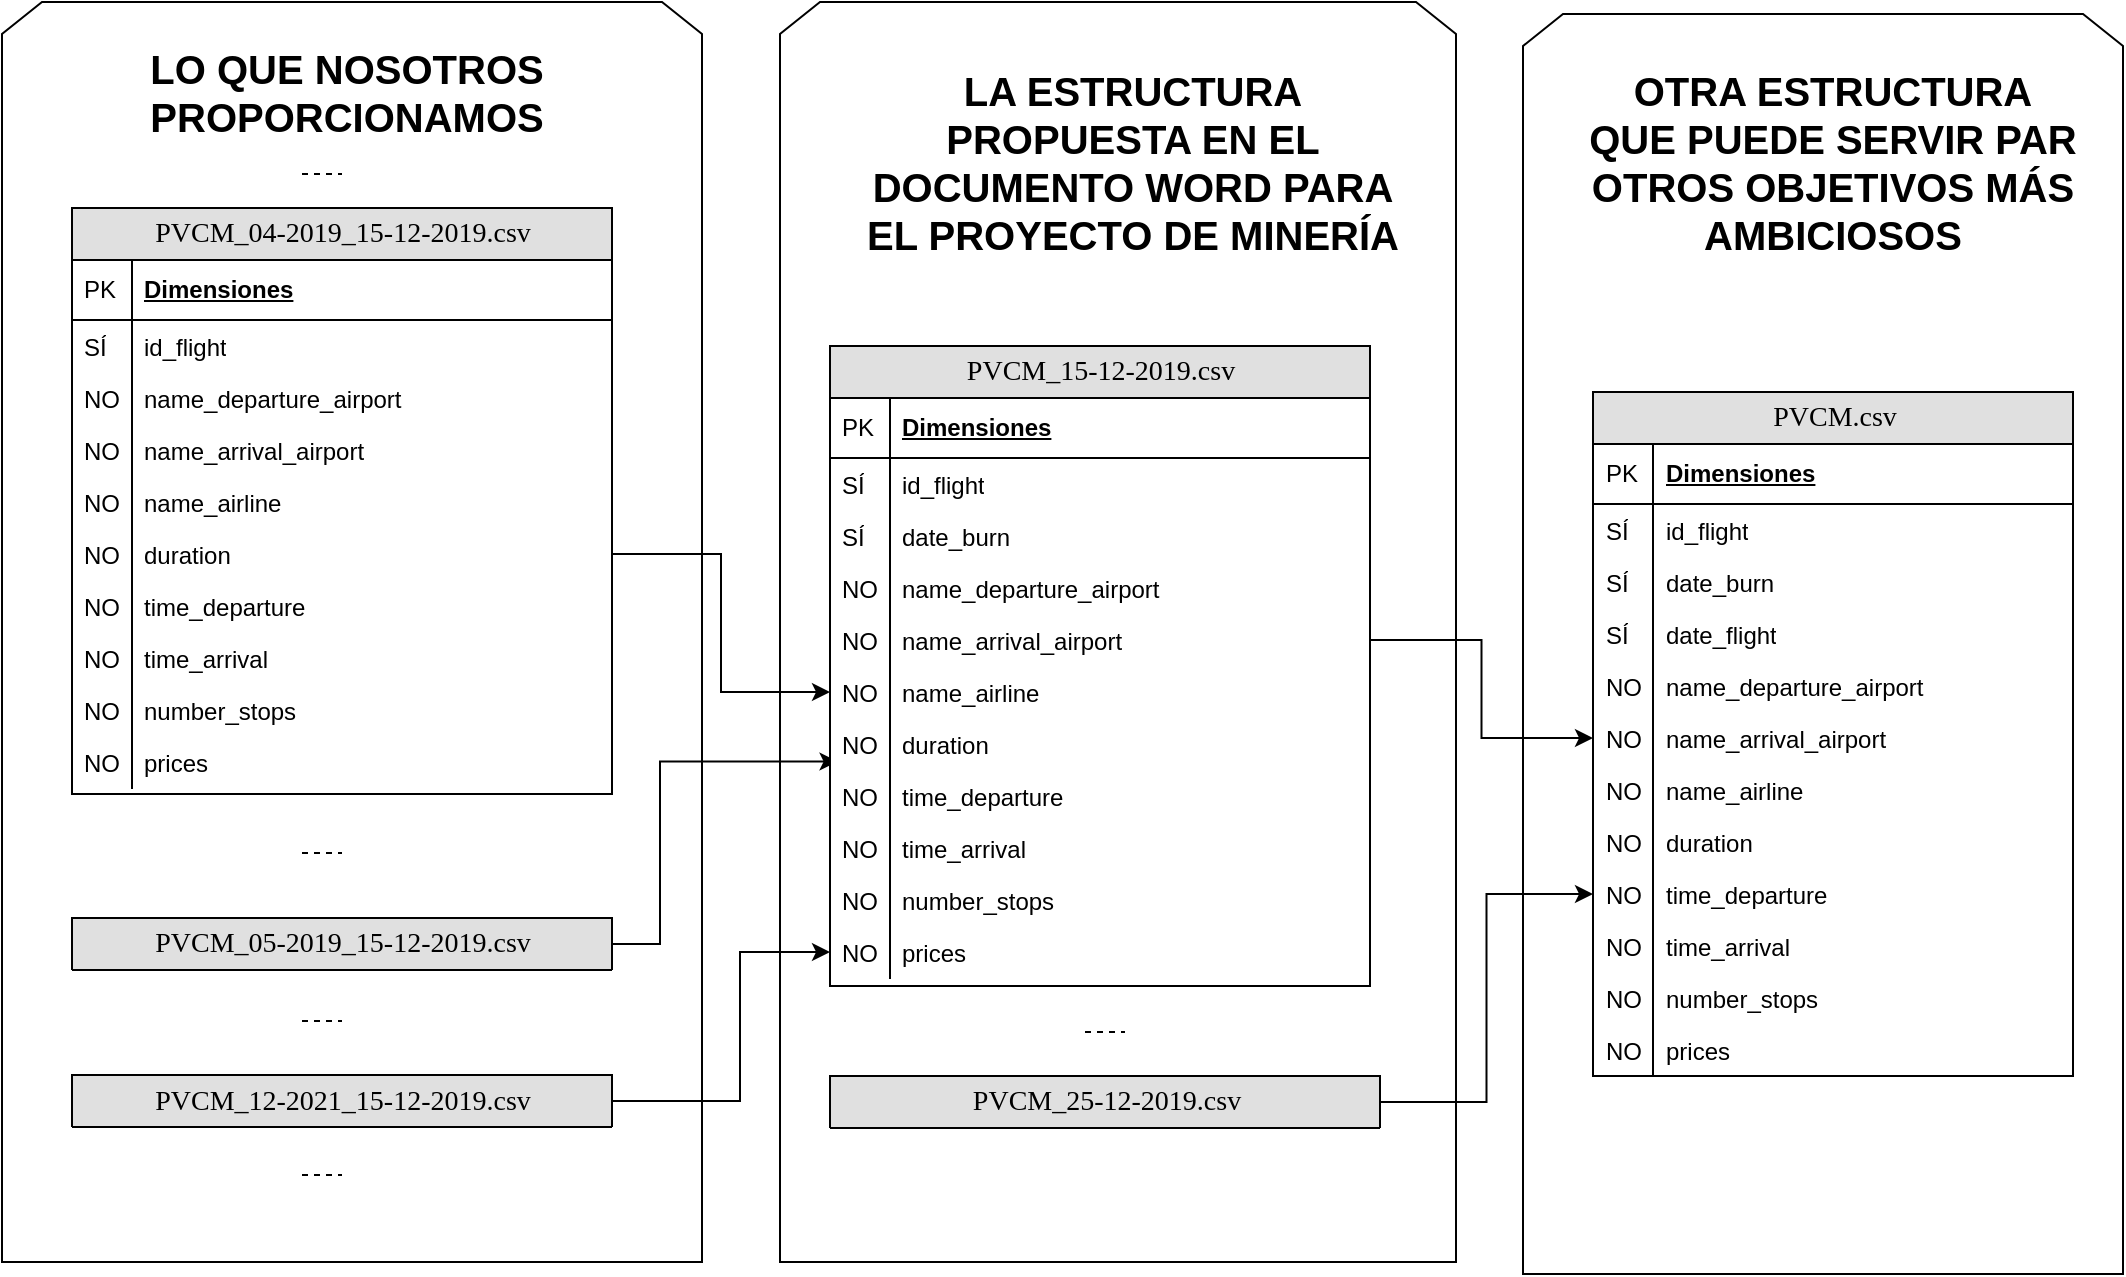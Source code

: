 <mxfile version="10.6.2" type="device"><diagram name="Page-1" id="e56a1550-8fbb-45ad-956c-1786394a9013"><mxGraphModel dx="1435" dy="746" grid="1" gridSize="10" guides="1" tooltips="1" connect="1" arrows="1" fold="1" page="1" pageScale="1" pageWidth="1100" pageHeight="850" background="#ffffff" math="0" shadow="0"><root><mxCell id="0"/><mxCell id="1" parent="0"/><mxCell id="UVpFQNi4d5hyVerbO01N-191" value="" style="shape=loopLimit;whiteSpace=wrap;html=1;" vertex="1" parent="1"><mxGeometry x="779.5" y="71" width="300" height="630" as="geometry"/></mxCell><mxCell id="UVpFQNi4d5hyVerbO01N-192" value="OTRA ESTRUCTURA&lt;br&gt;QUE PUEDE SERVIR PAR OTROS OBJETIVOS MÁS AMBICIOSOS&lt;br&gt;" style="text;html=1;strokeColor=none;fillColor=none;align=center;verticalAlign=middle;whiteSpace=wrap;rounded=0;fontSize=20;fontStyle=1" vertex="1" parent="1"><mxGeometry x="798" y="90" width="273" height="110" as="geometry"/></mxCell><mxCell id="UVpFQNi4d5hyVerbO01N-160" value="" style="shape=loopLimit;whiteSpace=wrap;html=1;" vertex="1" parent="1"><mxGeometry x="408" y="65" width="338" height="630" as="geometry"/></mxCell><mxCell id="UVpFQNi4d5hyVerbO01N-161" value="LA ESTRUCTURA PROPUESTA EN EL DOCUMENTO WORD PARA EL PROYECTO DE MINERÍA" style="text;html=1;strokeColor=none;fillColor=none;align=center;verticalAlign=middle;whiteSpace=wrap;rounded=0;fontSize=20;fontStyle=1" vertex="1" parent="1"><mxGeometry x="448" y="90" width="273" height="110" as="geometry"/></mxCell><mxCell id="UVpFQNi4d5hyVerbO01N-129" value="" style="shape=loopLimit;whiteSpace=wrap;html=1;" vertex="1" parent="1"><mxGeometry x="19" y="65" width="350" height="630" as="geometry"/></mxCell><mxCell id="2e49270ec7c68f3f-80" value="PVCM_04-2019_15-12-2019.csv" style="swimlane;html=1;fontStyle=0;childLayout=stackLayout;horizontal=1;startSize=26;fillColor=#e0e0e0;horizontalStack=0;resizeParent=1;resizeLast=0;collapsible=1;marginBottom=0;swimlaneFillColor=#ffffff;align=center;rounded=0;shadow=0;comic=0;labelBackgroundColor=none;strokeColor=#000000;strokeWidth=1;fontFamily=Verdana;fontSize=14;fontColor=#000000;" parent="1" vertex="1"><mxGeometry x="54" y="168" width="270" height="293" as="geometry"><mxRectangle x="70" y="110" width="70" height="26" as="alternateBounds"/></mxGeometry></mxCell><mxCell id="2e49270ec7c68f3f-81" value="Dimensiones" style="shape=partialRectangle;top=0;left=0;right=0;bottom=1;html=1;align=left;verticalAlign=middle;fillColor=none;spacingLeft=34;spacingRight=4;whiteSpace=wrap;overflow=hidden;rotatable=0;points=[[0,0.5],[1,0.5]];portConstraint=eastwest;dropTarget=0;fontStyle=5;" parent="2e49270ec7c68f3f-80" vertex="1"><mxGeometry y="26" width="270" height="30" as="geometry"/></mxCell><mxCell id="2e49270ec7c68f3f-82" value="PK" style="shape=partialRectangle;top=0;left=0;bottom=0;html=1;fillColor=none;align=left;verticalAlign=middle;spacingLeft=4;spacingRight=4;whiteSpace=wrap;overflow=hidden;rotatable=0;points=[];portConstraint=eastwest;part=1;" parent="2e49270ec7c68f3f-81" vertex="1" connectable="0"><mxGeometry width="30" height="30" as="geometry"/></mxCell><mxCell id="2e49270ec7c68f3f-83" value="id_flight&lt;br&gt;" style="shape=partialRectangle;top=0;left=0;right=0;bottom=0;html=1;align=left;verticalAlign=top;fillColor=none;spacingLeft=34;spacingRight=4;whiteSpace=wrap;overflow=hidden;rotatable=0;points=[[0,0.5],[1,0.5]];portConstraint=eastwest;dropTarget=0;" parent="2e49270ec7c68f3f-80" vertex="1"><mxGeometry y="56" width="270" height="26" as="geometry"/></mxCell><mxCell id="2e49270ec7c68f3f-84" value="SÍ&lt;br&gt;" style="shape=partialRectangle;top=0;left=0;bottom=0;html=1;fillColor=none;align=left;verticalAlign=top;spacingLeft=4;spacingRight=4;whiteSpace=wrap;overflow=hidden;rotatable=0;points=[];portConstraint=eastwest;part=1;" parent="2e49270ec7c68f3f-83" vertex="1" connectable="0"><mxGeometry width="30" height="26" as="geometry"/></mxCell><mxCell id="2e49270ec7c68f3f-89" value="name_departure_airport" style="shape=partialRectangle;top=0;left=0;right=0;bottom=0;html=1;align=left;verticalAlign=top;fillColor=none;spacingLeft=34;spacingRight=4;whiteSpace=wrap;overflow=hidden;rotatable=0;points=[[0,0.5],[1,0.5]];portConstraint=eastwest;dropTarget=0;" parent="2e49270ec7c68f3f-80" vertex="1"><mxGeometry y="82" width="270" height="26" as="geometry"/></mxCell><mxCell id="2e49270ec7c68f3f-90" value="&lt;span&gt;NO&lt;/span&gt;" style="shape=partialRectangle;top=0;left=0;bottom=0;html=1;fillColor=none;align=left;verticalAlign=top;spacingLeft=4;spacingRight=4;whiteSpace=wrap;overflow=hidden;rotatable=0;points=[];portConstraint=eastwest;part=1;" parent="2e49270ec7c68f3f-89" vertex="1" connectable="0"><mxGeometry width="30" height="26.0" as="geometry"/></mxCell><mxCell id="UVpFQNi4d5hyVerbO01N-1" value="name_arrival_airport&lt;br&gt;" style="shape=partialRectangle;top=0;left=0;right=0;bottom=0;html=1;align=left;verticalAlign=top;fillColor=none;spacingLeft=34;spacingRight=4;whiteSpace=wrap;overflow=hidden;rotatable=0;points=[[0,0.5],[1,0.5]];portConstraint=eastwest;dropTarget=0;" vertex="1" parent="2e49270ec7c68f3f-80"><mxGeometry y="108" width="270" height="26" as="geometry"/></mxCell><mxCell id="UVpFQNi4d5hyVerbO01N-2" value="&lt;span&gt;NO&lt;/span&gt;" style="shape=partialRectangle;top=0;left=0;bottom=0;html=1;fillColor=none;align=left;verticalAlign=top;spacingLeft=4;spacingRight=4;whiteSpace=wrap;overflow=hidden;rotatable=0;points=[];portConstraint=eastwest;part=1;" vertex="1" connectable="0" parent="UVpFQNi4d5hyVerbO01N-1"><mxGeometry width="30" height="26.0" as="geometry"/></mxCell><mxCell id="UVpFQNi4d5hyVerbO01N-3" value="name_airline" style="shape=partialRectangle;top=0;left=0;right=0;bottom=0;html=1;align=left;verticalAlign=top;fillColor=none;spacingLeft=34;spacingRight=4;whiteSpace=wrap;overflow=hidden;rotatable=0;points=[[0,0.5],[1,0.5]];portConstraint=eastwest;dropTarget=0;" vertex="1" parent="2e49270ec7c68f3f-80"><mxGeometry y="134" width="270" height="26" as="geometry"/></mxCell><mxCell id="UVpFQNi4d5hyVerbO01N-4" value="&lt;span&gt;NO&lt;/span&gt;" style="shape=partialRectangle;top=0;left=0;bottom=0;html=1;fillColor=none;align=left;verticalAlign=top;spacingLeft=4;spacingRight=4;whiteSpace=wrap;overflow=hidden;rotatable=0;points=[];portConstraint=eastwest;part=1;" vertex="1" connectable="0" parent="UVpFQNi4d5hyVerbO01N-3"><mxGeometry width="30" height="26.0" as="geometry"/></mxCell><mxCell id="UVpFQNi4d5hyVerbO01N-5" value="duration" style="shape=partialRectangle;top=0;left=0;right=0;bottom=0;html=1;align=left;verticalAlign=top;fillColor=none;spacingLeft=34;spacingRight=4;whiteSpace=wrap;overflow=hidden;rotatable=0;points=[[0,0.5],[1,0.5]];portConstraint=eastwest;dropTarget=0;" vertex="1" parent="2e49270ec7c68f3f-80"><mxGeometry y="160" width="270" height="26" as="geometry"/></mxCell><mxCell id="UVpFQNi4d5hyVerbO01N-6" value="&lt;span&gt;NO&lt;/span&gt;" style="shape=partialRectangle;top=0;left=0;bottom=0;html=1;fillColor=none;align=left;verticalAlign=top;spacingLeft=4;spacingRight=4;whiteSpace=wrap;overflow=hidden;rotatable=0;points=[];portConstraint=eastwest;part=1;" vertex="1" connectable="0" parent="UVpFQNi4d5hyVerbO01N-5"><mxGeometry width="30" height="26.0" as="geometry"/></mxCell><mxCell id="UVpFQNi4d5hyVerbO01N-7" value="time_departure" style="shape=partialRectangle;top=0;left=0;right=0;bottom=0;html=1;align=left;verticalAlign=top;fillColor=none;spacingLeft=34;spacingRight=4;whiteSpace=wrap;overflow=hidden;rotatable=0;points=[[0,0.5],[1,0.5]];portConstraint=eastwest;dropTarget=0;" vertex="1" parent="2e49270ec7c68f3f-80"><mxGeometry y="186" width="270" height="26" as="geometry"/></mxCell><mxCell id="UVpFQNi4d5hyVerbO01N-8" value="&lt;span&gt;NO&lt;/span&gt;" style="shape=partialRectangle;top=0;left=0;bottom=0;html=1;fillColor=none;align=left;verticalAlign=top;spacingLeft=4;spacingRight=4;whiteSpace=wrap;overflow=hidden;rotatable=0;points=[];portConstraint=eastwest;part=1;" vertex="1" connectable="0" parent="UVpFQNi4d5hyVerbO01N-7"><mxGeometry width="30" height="26.0" as="geometry"/></mxCell><mxCell id="UVpFQNi4d5hyVerbO01N-15" value="time_arrival" style="shape=partialRectangle;top=0;left=0;right=0;bottom=0;html=1;align=left;verticalAlign=top;fillColor=none;spacingLeft=34;spacingRight=4;whiteSpace=wrap;overflow=hidden;rotatable=0;points=[[0,0.5],[1,0.5]];portConstraint=eastwest;dropTarget=0;" vertex="1" parent="2e49270ec7c68f3f-80"><mxGeometry y="212" width="270" height="26" as="geometry"/></mxCell><mxCell id="UVpFQNi4d5hyVerbO01N-16" value="&lt;span&gt;NO&lt;/span&gt;" style="shape=partialRectangle;top=0;left=0;bottom=0;html=1;fillColor=none;align=left;verticalAlign=top;spacingLeft=4;spacingRight=4;whiteSpace=wrap;overflow=hidden;rotatable=0;points=[];portConstraint=eastwest;part=1;" vertex="1" connectable="0" parent="UVpFQNi4d5hyVerbO01N-15"><mxGeometry width="30" height="26.0" as="geometry"/></mxCell><mxCell id="UVpFQNi4d5hyVerbO01N-17" value="number_stops" style="shape=partialRectangle;top=0;left=0;right=0;bottom=0;html=1;align=left;verticalAlign=top;fillColor=none;spacingLeft=34;spacingRight=4;whiteSpace=wrap;overflow=hidden;rotatable=0;points=[[0,0.5],[1,0.5]];portConstraint=eastwest;dropTarget=0;" vertex="1" parent="2e49270ec7c68f3f-80"><mxGeometry y="238" width="270" height="26" as="geometry"/></mxCell><mxCell id="UVpFQNi4d5hyVerbO01N-18" value="&lt;span&gt;NO&lt;/span&gt;" style="shape=partialRectangle;top=0;left=0;bottom=0;html=1;fillColor=none;align=left;verticalAlign=top;spacingLeft=4;spacingRight=4;whiteSpace=wrap;overflow=hidden;rotatable=0;points=[];portConstraint=eastwest;part=1;" vertex="1" connectable="0" parent="UVpFQNi4d5hyVerbO01N-17"><mxGeometry width="30" height="26.0" as="geometry"/></mxCell><mxCell id="UVpFQNi4d5hyVerbO01N-19" value="prices" style="shape=partialRectangle;top=0;left=0;right=0;bottom=0;html=1;align=left;verticalAlign=top;fillColor=none;spacingLeft=34;spacingRight=4;whiteSpace=wrap;overflow=hidden;rotatable=0;points=[[0,0.5],[1,0.5]];portConstraint=eastwest;dropTarget=0;" vertex="1" parent="2e49270ec7c68f3f-80"><mxGeometry y="264" width="270" height="26" as="geometry"/></mxCell><mxCell id="UVpFQNi4d5hyVerbO01N-20" value="&lt;span&gt;NO&lt;/span&gt;" style="shape=partialRectangle;top=0;left=0;bottom=0;html=1;fillColor=none;align=left;verticalAlign=top;spacingLeft=4;spacingRight=4;whiteSpace=wrap;overflow=hidden;rotatable=0;points=[];portConstraint=eastwest;part=1;" vertex="1" connectable="0" parent="UVpFQNi4d5hyVerbO01N-19"><mxGeometry width="30" height="26.0" as="geometry"/></mxCell><mxCell id="UVpFQNi4d5hyVerbO01N-134" style="edgeStyle=orthogonalEdgeStyle;rounded=0;orthogonalLoop=1;jettySize=auto;html=1;exitX=1;exitY=0.5;exitDx=0;exitDy=0;entryX=0.014;entryY=-0.163;entryDx=0;entryDy=0;entryPerimeter=0;fontSize=20;" edge="1" parent="1" source="UVpFQNi4d5hyVerbO01N-23" target="UVpFQNi4d5hyVerbO01N-120"><mxGeometry relative="1" as="geometry"><Array as="points"><mxPoint x="348" y="536"/><mxPoint x="348" y="445"/></Array></mxGeometry></mxCell><mxCell id="UVpFQNi4d5hyVerbO01N-23" value="PVCM_05-2019_15-12-2019.csv" style="swimlane;html=1;fontStyle=0;childLayout=stackLayout;horizontal=1;startSize=26;fillColor=#e0e0e0;horizontalStack=0;resizeParent=1;resizeLast=0;collapsible=1;marginBottom=0;swimlaneFillColor=#ffffff;align=center;rounded=0;shadow=0;comic=0;labelBackgroundColor=none;strokeColor=#000000;strokeWidth=1;fontFamily=Verdana;fontSize=14;fontColor=#000000;" vertex="1" collapsed="1" parent="1"><mxGeometry x="54" y="523" width="270" height="26" as="geometry"><mxRectangle x="70" y="480" width="270" height="342" as="alternateBounds"/></mxGeometry></mxCell><mxCell id="UVpFQNi4d5hyVerbO01N-24" value="Dimensiones" style="shape=partialRectangle;top=0;left=0;right=0;bottom=1;html=1;align=left;verticalAlign=middle;fillColor=none;spacingLeft=34;spacingRight=4;whiteSpace=wrap;overflow=hidden;rotatable=0;points=[[0,0.5],[1,0.5]];portConstraint=eastwest;dropTarget=0;fontStyle=5;" vertex="1" parent="UVpFQNi4d5hyVerbO01N-23"><mxGeometry y="26" width="270" height="30" as="geometry"/></mxCell><mxCell id="UVpFQNi4d5hyVerbO01N-25" value="PK" style="shape=partialRectangle;top=0;left=0;bottom=0;html=1;fillColor=none;align=left;verticalAlign=middle;spacingLeft=4;spacingRight=4;whiteSpace=wrap;overflow=hidden;rotatable=0;points=[];portConstraint=eastwest;part=1;" vertex="1" connectable="0" parent="UVpFQNi4d5hyVerbO01N-24"><mxGeometry width="30" height="30" as="geometry"/></mxCell><mxCell id="UVpFQNi4d5hyVerbO01N-26" value="id_flight&lt;br&gt;" style="shape=partialRectangle;top=0;left=0;right=0;bottom=0;html=1;align=left;verticalAlign=top;fillColor=none;spacingLeft=34;spacingRight=4;whiteSpace=wrap;overflow=hidden;rotatable=0;points=[[0,0.5],[1,0.5]];portConstraint=eastwest;dropTarget=0;" vertex="1" parent="UVpFQNi4d5hyVerbO01N-23"><mxGeometry y="56" width="270" height="26" as="geometry"/></mxCell><mxCell id="UVpFQNi4d5hyVerbO01N-27" value="SÍ&lt;br&gt;" style="shape=partialRectangle;top=0;left=0;bottom=0;html=1;fillColor=none;align=left;verticalAlign=top;spacingLeft=4;spacingRight=4;whiteSpace=wrap;overflow=hidden;rotatable=0;points=[];portConstraint=eastwest;part=1;" vertex="1" connectable="0" parent="UVpFQNi4d5hyVerbO01N-26"><mxGeometry width="30" height="26" as="geometry"/></mxCell><mxCell id="UVpFQNi4d5hyVerbO01N-28" value="date_burn" style="shape=partialRectangle;top=0;left=0;right=0;bottom=0;html=1;align=left;verticalAlign=top;fillColor=none;spacingLeft=34;spacingRight=4;whiteSpace=wrap;overflow=hidden;rotatable=0;points=[[0,0.5],[1,0.5]];portConstraint=eastwest;dropTarget=0;" vertex="1" parent="UVpFQNi4d5hyVerbO01N-23"><mxGeometry y="82" width="270" height="26" as="geometry"/></mxCell><mxCell id="UVpFQNi4d5hyVerbO01N-29" value="SÍ" style="shape=partialRectangle;top=0;left=0;bottom=0;html=1;fillColor=none;align=left;verticalAlign=top;spacingLeft=4;spacingRight=4;whiteSpace=wrap;overflow=hidden;rotatable=0;points=[];portConstraint=eastwest;part=1;" vertex="1" connectable="0" parent="UVpFQNi4d5hyVerbO01N-28"><mxGeometry width="30" height="26" as="geometry"/></mxCell><mxCell id="UVpFQNi4d5hyVerbO01N-30" value="date_flight&lt;br&gt;" style="shape=partialRectangle;top=0;left=0;right=0;bottom=0;html=1;align=left;verticalAlign=top;fillColor=none;spacingLeft=34;spacingRight=4;whiteSpace=wrap;overflow=hidden;rotatable=0;points=[[0,0.5],[1,0.5]];portConstraint=eastwest;dropTarget=0;" vertex="1" parent="UVpFQNi4d5hyVerbO01N-23"><mxGeometry y="108" width="270" height="26" as="geometry"/></mxCell><mxCell id="UVpFQNi4d5hyVerbO01N-31" value="NO&lt;br&gt;" style="shape=partialRectangle;top=0;left=0;bottom=0;html=1;fillColor=none;align=left;verticalAlign=top;spacingLeft=4;spacingRight=4;whiteSpace=wrap;overflow=hidden;rotatable=0;points=[];portConstraint=eastwest;part=1;" vertex="1" connectable="0" parent="UVpFQNi4d5hyVerbO01N-30"><mxGeometry width="30" height="26" as="geometry"/></mxCell><mxCell id="UVpFQNi4d5hyVerbO01N-32" value="name_departure_airport" style="shape=partialRectangle;top=0;left=0;right=0;bottom=0;html=1;align=left;verticalAlign=top;fillColor=none;spacingLeft=34;spacingRight=4;whiteSpace=wrap;overflow=hidden;rotatable=0;points=[[0,0.5],[1,0.5]];portConstraint=eastwest;dropTarget=0;" vertex="1" parent="UVpFQNi4d5hyVerbO01N-23"><mxGeometry y="134" width="270" height="26" as="geometry"/></mxCell><mxCell id="UVpFQNi4d5hyVerbO01N-33" value="&lt;span&gt;NO&lt;/span&gt;" style="shape=partialRectangle;top=0;left=0;bottom=0;html=1;fillColor=none;align=left;verticalAlign=top;spacingLeft=4;spacingRight=4;whiteSpace=wrap;overflow=hidden;rotatable=0;points=[];portConstraint=eastwest;part=1;" vertex="1" connectable="0" parent="UVpFQNi4d5hyVerbO01N-32"><mxGeometry width="30" height="26.0" as="geometry"/></mxCell><mxCell id="UVpFQNi4d5hyVerbO01N-34" value="name_arrival_airport&lt;br&gt;" style="shape=partialRectangle;top=0;left=0;right=0;bottom=0;html=1;align=left;verticalAlign=top;fillColor=none;spacingLeft=34;spacingRight=4;whiteSpace=wrap;overflow=hidden;rotatable=0;points=[[0,0.5],[1,0.5]];portConstraint=eastwest;dropTarget=0;" vertex="1" parent="UVpFQNi4d5hyVerbO01N-23"><mxGeometry y="160" width="270" height="26" as="geometry"/></mxCell><mxCell id="UVpFQNi4d5hyVerbO01N-35" value="&lt;span&gt;NO&lt;/span&gt;" style="shape=partialRectangle;top=0;left=0;bottom=0;html=1;fillColor=none;align=left;verticalAlign=top;spacingLeft=4;spacingRight=4;whiteSpace=wrap;overflow=hidden;rotatable=0;points=[];portConstraint=eastwest;part=1;" vertex="1" connectable="0" parent="UVpFQNi4d5hyVerbO01N-34"><mxGeometry width="30" height="26.0" as="geometry"/></mxCell><mxCell id="UVpFQNi4d5hyVerbO01N-36" value="name_airline" style="shape=partialRectangle;top=0;left=0;right=0;bottom=0;html=1;align=left;verticalAlign=top;fillColor=none;spacingLeft=34;spacingRight=4;whiteSpace=wrap;overflow=hidden;rotatable=0;points=[[0,0.5],[1,0.5]];portConstraint=eastwest;dropTarget=0;" vertex="1" parent="UVpFQNi4d5hyVerbO01N-23"><mxGeometry y="186" width="270" height="26" as="geometry"/></mxCell><mxCell id="UVpFQNi4d5hyVerbO01N-37" value="&lt;span&gt;NO&lt;/span&gt;" style="shape=partialRectangle;top=0;left=0;bottom=0;html=1;fillColor=none;align=left;verticalAlign=top;spacingLeft=4;spacingRight=4;whiteSpace=wrap;overflow=hidden;rotatable=0;points=[];portConstraint=eastwest;part=1;" vertex="1" connectable="0" parent="UVpFQNi4d5hyVerbO01N-36"><mxGeometry width="30" height="26.0" as="geometry"/></mxCell><mxCell id="UVpFQNi4d5hyVerbO01N-38" value="duration" style="shape=partialRectangle;top=0;left=0;right=0;bottom=0;html=1;align=left;verticalAlign=top;fillColor=none;spacingLeft=34;spacingRight=4;whiteSpace=wrap;overflow=hidden;rotatable=0;points=[[0,0.5],[1,0.5]];portConstraint=eastwest;dropTarget=0;" vertex="1" parent="UVpFQNi4d5hyVerbO01N-23"><mxGeometry y="212" width="270" height="26" as="geometry"/></mxCell><mxCell id="UVpFQNi4d5hyVerbO01N-39" value="&lt;span&gt;NO&lt;/span&gt;" style="shape=partialRectangle;top=0;left=0;bottom=0;html=1;fillColor=none;align=left;verticalAlign=top;spacingLeft=4;spacingRight=4;whiteSpace=wrap;overflow=hidden;rotatable=0;points=[];portConstraint=eastwest;part=1;" vertex="1" connectable="0" parent="UVpFQNi4d5hyVerbO01N-38"><mxGeometry width="30" height="26.0" as="geometry"/></mxCell><mxCell id="UVpFQNi4d5hyVerbO01N-40" value="time_departure" style="shape=partialRectangle;top=0;left=0;right=0;bottom=0;html=1;align=left;verticalAlign=top;fillColor=none;spacingLeft=34;spacingRight=4;whiteSpace=wrap;overflow=hidden;rotatable=0;points=[[0,0.5],[1,0.5]];portConstraint=eastwest;dropTarget=0;" vertex="1" parent="UVpFQNi4d5hyVerbO01N-23"><mxGeometry y="238" width="270" height="26" as="geometry"/></mxCell><mxCell id="UVpFQNi4d5hyVerbO01N-41" value="&lt;span&gt;NO&lt;/span&gt;" style="shape=partialRectangle;top=0;left=0;bottom=0;html=1;fillColor=none;align=left;verticalAlign=top;spacingLeft=4;spacingRight=4;whiteSpace=wrap;overflow=hidden;rotatable=0;points=[];portConstraint=eastwest;part=1;" vertex="1" connectable="0" parent="UVpFQNi4d5hyVerbO01N-40"><mxGeometry width="30" height="26.0" as="geometry"/></mxCell><mxCell id="UVpFQNi4d5hyVerbO01N-42" value="time_arrival" style="shape=partialRectangle;top=0;left=0;right=0;bottom=0;html=1;align=left;verticalAlign=top;fillColor=none;spacingLeft=34;spacingRight=4;whiteSpace=wrap;overflow=hidden;rotatable=0;points=[[0,0.5],[1,0.5]];portConstraint=eastwest;dropTarget=0;" vertex="1" parent="UVpFQNi4d5hyVerbO01N-23"><mxGeometry y="264" width="270" height="26" as="geometry"/></mxCell><mxCell id="UVpFQNi4d5hyVerbO01N-43" value="&lt;span&gt;NO&lt;/span&gt;" style="shape=partialRectangle;top=0;left=0;bottom=0;html=1;fillColor=none;align=left;verticalAlign=top;spacingLeft=4;spacingRight=4;whiteSpace=wrap;overflow=hidden;rotatable=0;points=[];portConstraint=eastwest;part=1;" vertex="1" connectable="0" parent="UVpFQNi4d5hyVerbO01N-42"><mxGeometry width="30" height="26.0" as="geometry"/></mxCell><mxCell id="UVpFQNi4d5hyVerbO01N-44" value="number_stops" style="shape=partialRectangle;top=0;left=0;right=0;bottom=0;html=1;align=left;verticalAlign=top;fillColor=none;spacingLeft=34;spacingRight=4;whiteSpace=wrap;overflow=hidden;rotatable=0;points=[[0,0.5],[1,0.5]];portConstraint=eastwest;dropTarget=0;" vertex="1" parent="UVpFQNi4d5hyVerbO01N-23"><mxGeometry y="290" width="270" height="26" as="geometry"/></mxCell><mxCell id="UVpFQNi4d5hyVerbO01N-45" value="&lt;span&gt;NO&lt;/span&gt;" style="shape=partialRectangle;top=0;left=0;bottom=0;html=1;fillColor=none;align=left;verticalAlign=top;spacingLeft=4;spacingRight=4;whiteSpace=wrap;overflow=hidden;rotatable=0;points=[];portConstraint=eastwest;part=1;" vertex="1" connectable="0" parent="UVpFQNi4d5hyVerbO01N-44"><mxGeometry width="30" height="26.0" as="geometry"/></mxCell><mxCell id="UVpFQNi4d5hyVerbO01N-46" value="prices" style="shape=partialRectangle;top=0;left=0;right=0;bottom=0;html=1;align=left;verticalAlign=top;fillColor=none;spacingLeft=34;spacingRight=4;whiteSpace=wrap;overflow=hidden;rotatable=0;points=[[0,0.5],[1,0.5]];portConstraint=eastwest;dropTarget=0;" vertex="1" parent="UVpFQNi4d5hyVerbO01N-23"><mxGeometry y="316" width="270" height="26" as="geometry"/></mxCell><mxCell id="UVpFQNi4d5hyVerbO01N-47" value="&lt;span&gt;NO&lt;/span&gt;" style="shape=partialRectangle;top=0;left=0;bottom=0;html=1;fillColor=none;align=left;verticalAlign=top;spacingLeft=4;spacingRight=4;whiteSpace=wrap;overflow=hidden;rotatable=0;points=[];portConstraint=eastwest;part=1;" vertex="1" connectable="0" parent="UVpFQNi4d5hyVerbO01N-46"><mxGeometry width="30" height="26.0" as="geometry"/></mxCell><mxCell id="UVpFQNi4d5hyVerbO01N-135" style="edgeStyle=orthogonalEdgeStyle;rounded=0;orthogonalLoop=1;jettySize=auto;html=1;exitX=1;exitY=0.5;exitDx=0;exitDy=0;entryX=0;entryY=0.5;entryDx=0;entryDy=0;fontSize=20;" edge="1" parent="1" source="UVpFQNi4d5hyVerbO01N-48" target="UVpFQNi4d5hyVerbO01N-126"><mxGeometry relative="1" as="geometry"><Array as="points"><mxPoint x="388" y="614"/><mxPoint x="388" y="540"/></Array></mxGeometry></mxCell><mxCell id="UVpFQNi4d5hyVerbO01N-48" value="PVCM_12-2021_15-12-2019.csv" style="swimlane;html=1;fontStyle=0;childLayout=stackLayout;horizontal=1;startSize=26;fillColor=#e0e0e0;horizontalStack=0;resizeParent=1;resizeLast=0;collapsible=1;marginBottom=0;swimlaneFillColor=#ffffff;align=center;rounded=0;shadow=0;comic=0;labelBackgroundColor=none;strokeColor=#000000;strokeWidth=1;fontFamily=Verdana;fontSize=14;fontColor=#000000;" vertex="1" collapsed="1" parent="1"><mxGeometry x="54" y="601.5" width="270" height="26" as="geometry"><mxRectangle x="70" y="480" width="270" height="342" as="alternateBounds"/></mxGeometry></mxCell><mxCell id="UVpFQNi4d5hyVerbO01N-49" value="Dimensiones" style="shape=partialRectangle;top=0;left=0;right=0;bottom=1;html=1;align=left;verticalAlign=middle;fillColor=none;spacingLeft=34;spacingRight=4;whiteSpace=wrap;overflow=hidden;rotatable=0;points=[[0,0.5],[1,0.5]];portConstraint=eastwest;dropTarget=0;fontStyle=5;" vertex="1" parent="UVpFQNi4d5hyVerbO01N-48"><mxGeometry y="26" width="270" height="30" as="geometry"/></mxCell><mxCell id="UVpFQNi4d5hyVerbO01N-50" value="PK" style="shape=partialRectangle;top=0;left=0;bottom=0;html=1;fillColor=none;align=left;verticalAlign=middle;spacingLeft=4;spacingRight=4;whiteSpace=wrap;overflow=hidden;rotatable=0;points=[];portConstraint=eastwest;part=1;" vertex="1" connectable="0" parent="UVpFQNi4d5hyVerbO01N-49"><mxGeometry width="30" height="30" as="geometry"/></mxCell><mxCell id="UVpFQNi4d5hyVerbO01N-51" value="id_flight&lt;br&gt;" style="shape=partialRectangle;top=0;left=0;right=0;bottom=0;html=1;align=left;verticalAlign=top;fillColor=none;spacingLeft=34;spacingRight=4;whiteSpace=wrap;overflow=hidden;rotatable=0;points=[[0,0.5],[1,0.5]];portConstraint=eastwest;dropTarget=0;" vertex="1" parent="UVpFQNi4d5hyVerbO01N-48"><mxGeometry y="56" width="270" height="26" as="geometry"/></mxCell><mxCell id="UVpFQNi4d5hyVerbO01N-52" value="SÍ&lt;br&gt;" style="shape=partialRectangle;top=0;left=0;bottom=0;html=1;fillColor=none;align=left;verticalAlign=top;spacingLeft=4;spacingRight=4;whiteSpace=wrap;overflow=hidden;rotatable=0;points=[];portConstraint=eastwest;part=1;" vertex="1" connectable="0" parent="UVpFQNi4d5hyVerbO01N-51"><mxGeometry width="30" height="26" as="geometry"/></mxCell><mxCell id="UVpFQNi4d5hyVerbO01N-53" value="date_burn" style="shape=partialRectangle;top=0;left=0;right=0;bottom=0;html=1;align=left;verticalAlign=top;fillColor=none;spacingLeft=34;spacingRight=4;whiteSpace=wrap;overflow=hidden;rotatable=0;points=[[0,0.5],[1,0.5]];portConstraint=eastwest;dropTarget=0;" vertex="1" parent="UVpFQNi4d5hyVerbO01N-48"><mxGeometry y="82" width="270" height="26" as="geometry"/></mxCell><mxCell id="UVpFQNi4d5hyVerbO01N-54" value="SÍ" style="shape=partialRectangle;top=0;left=0;bottom=0;html=1;fillColor=none;align=left;verticalAlign=top;spacingLeft=4;spacingRight=4;whiteSpace=wrap;overflow=hidden;rotatable=0;points=[];portConstraint=eastwest;part=1;" vertex="1" connectable="0" parent="UVpFQNi4d5hyVerbO01N-53"><mxGeometry width="30" height="26" as="geometry"/></mxCell><mxCell id="UVpFQNi4d5hyVerbO01N-55" value="date_flight&lt;br&gt;" style="shape=partialRectangle;top=0;left=0;right=0;bottom=0;html=1;align=left;verticalAlign=top;fillColor=none;spacingLeft=34;spacingRight=4;whiteSpace=wrap;overflow=hidden;rotatable=0;points=[[0,0.5],[1,0.5]];portConstraint=eastwest;dropTarget=0;" vertex="1" parent="UVpFQNi4d5hyVerbO01N-48"><mxGeometry y="108" width="270" height="26" as="geometry"/></mxCell><mxCell id="UVpFQNi4d5hyVerbO01N-56" value="NO&lt;br&gt;" style="shape=partialRectangle;top=0;left=0;bottom=0;html=1;fillColor=none;align=left;verticalAlign=top;spacingLeft=4;spacingRight=4;whiteSpace=wrap;overflow=hidden;rotatable=0;points=[];portConstraint=eastwest;part=1;" vertex="1" connectable="0" parent="UVpFQNi4d5hyVerbO01N-55"><mxGeometry width="30" height="26" as="geometry"/></mxCell><mxCell id="UVpFQNi4d5hyVerbO01N-57" value="name_departure_airport" style="shape=partialRectangle;top=0;left=0;right=0;bottom=0;html=1;align=left;verticalAlign=top;fillColor=none;spacingLeft=34;spacingRight=4;whiteSpace=wrap;overflow=hidden;rotatable=0;points=[[0,0.5],[1,0.5]];portConstraint=eastwest;dropTarget=0;" vertex="1" parent="UVpFQNi4d5hyVerbO01N-48"><mxGeometry y="134" width="270" height="26" as="geometry"/></mxCell><mxCell id="UVpFQNi4d5hyVerbO01N-58" value="&lt;span&gt;NO&lt;/span&gt;" style="shape=partialRectangle;top=0;left=0;bottom=0;html=1;fillColor=none;align=left;verticalAlign=top;spacingLeft=4;spacingRight=4;whiteSpace=wrap;overflow=hidden;rotatable=0;points=[];portConstraint=eastwest;part=1;" vertex="1" connectable="0" parent="UVpFQNi4d5hyVerbO01N-57"><mxGeometry width="30" height="26.0" as="geometry"/></mxCell><mxCell id="UVpFQNi4d5hyVerbO01N-59" value="name_arrival_airport&lt;br&gt;" style="shape=partialRectangle;top=0;left=0;right=0;bottom=0;html=1;align=left;verticalAlign=top;fillColor=none;spacingLeft=34;spacingRight=4;whiteSpace=wrap;overflow=hidden;rotatable=0;points=[[0,0.5],[1,0.5]];portConstraint=eastwest;dropTarget=0;" vertex="1" parent="UVpFQNi4d5hyVerbO01N-48"><mxGeometry y="160" width="270" height="26" as="geometry"/></mxCell><mxCell id="UVpFQNi4d5hyVerbO01N-60" value="&lt;span&gt;NO&lt;/span&gt;" style="shape=partialRectangle;top=0;left=0;bottom=0;html=1;fillColor=none;align=left;verticalAlign=top;spacingLeft=4;spacingRight=4;whiteSpace=wrap;overflow=hidden;rotatable=0;points=[];portConstraint=eastwest;part=1;" vertex="1" connectable="0" parent="UVpFQNi4d5hyVerbO01N-59"><mxGeometry width="30" height="26.0" as="geometry"/></mxCell><mxCell id="UVpFQNi4d5hyVerbO01N-61" value="name_airline" style="shape=partialRectangle;top=0;left=0;right=0;bottom=0;html=1;align=left;verticalAlign=top;fillColor=none;spacingLeft=34;spacingRight=4;whiteSpace=wrap;overflow=hidden;rotatable=0;points=[[0,0.5],[1,0.5]];portConstraint=eastwest;dropTarget=0;" vertex="1" parent="UVpFQNi4d5hyVerbO01N-48"><mxGeometry y="186" width="270" height="26" as="geometry"/></mxCell><mxCell id="UVpFQNi4d5hyVerbO01N-62" value="&lt;span&gt;NO&lt;/span&gt;" style="shape=partialRectangle;top=0;left=0;bottom=0;html=1;fillColor=none;align=left;verticalAlign=top;spacingLeft=4;spacingRight=4;whiteSpace=wrap;overflow=hidden;rotatable=0;points=[];portConstraint=eastwest;part=1;" vertex="1" connectable="0" parent="UVpFQNi4d5hyVerbO01N-61"><mxGeometry width="30" height="26.0" as="geometry"/></mxCell><mxCell id="UVpFQNi4d5hyVerbO01N-63" value="duration" style="shape=partialRectangle;top=0;left=0;right=0;bottom=0;html=1;align=left;verticalAlign=top;fillColor=none;spacingLeft=34;spacingRight=4;whiteSpace=wrap;overflow=hidden;rotatable=0;points=[[0,0.5],[1,0.5]];portConstraint=eastwest;dropTarget=0;" vertex="1" parent="UVpFQNi4d5hyVerbO01N-48"><mxGeometry y="212" width="270" height="26" as="geometry"/></mxCell><mxCell id="UVpFQNi4d5hyVerbO01N-64" value="&lt;span&gt;NO&lt;/span&gt;" style="shape=partialRectangle;top=0;left=0;bottom=0;html=1;fillColor=none;align=left;verticalAlign=top;spacingLeft=4;spacingRight=4;whiteSpace=wrap;overflow=hidden;rotatable=0;points=[];portConstraint=eastwest;part=1;" vertex="1" connectable="0" parent="UVpFQNi4d5hyVerbO01N-63"><mxGeometry width="30" height="26.0" as="geometry"/></mxCell><mxCell id="UVpFQNi4d5hyVerbO01N-65" value="time_departure" style="shape=partialRectangle;top=0;left=0;right=0;bottom=0;html=1;align=left;verticalAlign=top;fillColor=none;spacingLeft=34;spacingRight=4;whiteSpace=wrap;overflow=hidden;rotatable=0;points=[[0,0.5],[1,0.5]];portConstraint=eastwest;dropTarget=0;" vertex="1" parent="UVpFQNi4d5hyVerbO01N-48"><mxGeometry y="238" width="270" height="26" as="geometry"/></mxCell><mxCell id="UVpFQNi4d5hyVerbO01N-66" value="&lt;span&gt;NO&lt;/span&gt;" style="shape=partialRectangle;top=0;left=0;bottom=0;html=1;fillColor=none;align=left;verticalAlign=top;spacingLeft=4;spacingRight=4;whiteSpace=wrap;overflow=hidden;rotatable=0;points=[];portConstraint=eastwest;part=1;" vertex="1" connectable="0" parent="UVpFQNi4d5hyVerbO01N-65"><mxGeometry width="30" height="26.0" as="geometry"/></mxCell><mxCell id="UVpFQNi4d5hyVerbO01N-67" value="time_arrival" style="shape=partialRectangle;top=0;left=0;right=0;bottom=0;html=1;align=left;verticalAlign=top;fillColor=none;spacingLeft=34;spacingRight=4;whiteSpace=wrap;overflow=hidden;rotatable=0;points=[[0,0.5],[1,0.5]];portConstraint=eastwest;dropTarget=0;" vertex="1" parent="UVpFQNi4d5hyVerbO01N-48"><mxGeometry y="264" width="270" height="26" as="geometry"/></mxCell><mxCell id="UVpFQNi4d5hyVerbO01N-68" value="&lt;span&gt;NO&lt;/span&gt;" style="shape=partialRectangle;top=0;left=0;bottom=0;html=1;fillColor=none;align=left;verticalAlign=top;spacingLeft=4;spacingRight=4;whiteSpace=wrap;overflow=hidden;rotatable=0;points=[];portConstraint=eastwest;part=1;" vertex="1" connectable="0" parent="UVpFQNi4d5hyVerbO01N-67"><mxGeometry width="30" height="26.0" as="geometry"/></mxCell><mxCell id="UVpFQNi4d5hyVerbO01N-69" value="number_stops" style="shape=partialRectangle;top=0;left=0;right=0;bottom=0;html=1;align=left;verticalAlign=top;fillColor=none;spacingLeft=34;spacingRight=4;whiteSpace=wrap;overflow=hidden;rotatable=0;points=[[0,0.5],[1,0.5]];portConstraint=eastwest;dropTarget=0;" vertex="1" parent="UVpFQNi4d5hyVerbO01N-48"><mxGeometry y="290" width="270" height="26" as="geometry"/></mxCell><mxCell id="UVpFQNi4d5hyVerbO01N-70" value="&lt;span&gt;NO&lt;/span&gt;" style="shape=partialRectangle;top=0;left=0;bottom=0;html=1;fillColor=none;align=left;verticalAlign=top;spacingLeft=4;spacingRight=4;whiteSpace=wrap;overflow=hidden;rotatable=0;points=[];portConstraint=eastwest;part=1;" vertex="1" connectable="0" parent="UVpFQNi4d5hyVerbO01N-69"><mxGeometry width="30" height="26.0" as="geometry"/></mxCell><mxCell id="UVpFQNi4d5hyVerbO01N-71" value="prices" style="shape=partialRectangle;top=0;left=0;right=0;bottom=0;html=1;align=left;verticalAlign=top;fillColor=none;spacingLeft=34;spacingRight=4;whiteSpace=wrap;overflow=hidden;rotatable=0;points=[[0,0.5],[1,0.5]];portConstraint=eastwest;dropTarget=0;" vertex="1" parent="UVpFQNi4d5hyVerbO01N-48"><mxGeometry y="316" width="270" height="26" as="geometry"/></mxCell><mxCell id="UVpFQNi4d5hyVerbO01N-72" value="&lt;span&gt;NO&lt;/span&gt;" style="shape=partialRectangle;top=0;left=0;bottom=0;html=1;fillColor=none;align=left;verticalAlign=top;spacingLeft=4;spacingRight=4;whiteSpace=wrap;overflow=hidden;rotatable=0;points=[];portConstraint=eastwest;part=1;" vertex="1" connectable="0" parent="UVpFQNi4d5hyVerbO01N-71"><mxGeometry width="30" height="26.0" as="geometry"/></mxCell><mxCell id="UVpFQNi4d5hyVerbO01N-73" value="" style="endArrow=none;dashed=1;html=1;" edge="1" parent="1"><mxGeometry width="50" height="50" relative="1" as="geometry"><mxPoint x="169" y="574.5" as="sourcePoint"/><mxPoint x="189" y="574.5" as="targetPoint"/></mxGeometry></mxCell><mxCell id="UVpFQNi4d5hyVerbO01N-75" value="" style="endArrow=none;dashed=1;html=1;" edge="1" parent="1"><mxGeometry width="50" height="50" relative="1" as="geometry"><mxPoint x="169" y="651.5" as="sourcePoint"/><mxPoint x="189" y="651.5" as="targetPoint"/></mxGeometry></mxCell><mxCell id="UVpFQNi4d5hyVerbO01N-76" value="" style="endArrow=none;dashed=1;html=1;" edge="1" parent="1"><mxGeometry width="50" height="50" relative="1" as="geometry"><mxPoint x="169" y="151" as="sourcePoint"/><mxPoint x="189" y="151" as="targetPoint"/></mxGeometry></mxCell><mxCell id="UVpFQNi4d5hyVerbO01N-103" value="PVCM_15-12-2019.csv" style="swimlane;html=1;fontStyle=0;childLayout=stackLayout;horizontal=1;startSize=26;fillColor=#e0e0e0;horizontalStack=0;resizeParent=1;resizeLast=0;collapsible=1;marginBottom=0;swimlaneFillColor=#ffffff;align=center;rounded=0;shadow=0;comic=0;labelBackgroundColor=none;strokeColor=#000000;strokeWidth=1;fontFamily=Verdana;fontSize=14;fontColor=#000000;" vertex="1" parent="1"><mxGeometry x="433" y="237" width="270" height="320" as="geometry"><mxRectangle x="70" y="110" width="70" height="26" as="alternateBounds"/></mxGeometry></mxCell><mxCell id="UVpFQNi4d5hyVerbO01N-104" value="Dimensiones" style="shape=partialRectangle;top=0;left=0;right=0;bottom=1;html=1;align=left;verticalAlign=middle;fillColor=none;spacingLeft=34;spacingRight=4;whiteSpace=wrap;overflow=hidden;rotatable=0;points=[[0,0.5],[1,0.5]];portConstraint=eastwest;dropTarget=0;fontStyle=5;" vertex="1" parent="UVpFQNi4d5hyVerbO01N-103"><mxGeometry y="26" width="270" height="30" as="geometry"/></mxCell><mxCell id="UVpFQNi4d5hyVerbO01N-105" value="PK" style="shape=partialRectangle;top=0;left=0;bottom=0;html=1;fillColor=none;align=left;verticalAlign=middle;spacingLeft=4;spacingRight=4;whiteSpace=wrap;overflow=hidden;rotatable=0;points=[];portConstraint=eastwest;part=1;" vertex="1" connectable="0" parent="UVpFQNi4d5hyVerbO01N-104"><mxGeometry width="30" height="30" as="geometry"/></mxCell><mxCell id="UVpFQNi4d5hyVerbO01N-106" value="id_flight&lt;br&gt;" style="shape=partialRectangle;top=0;left=0;right=0;bottom=0;html=1;align=left;verticalAlign=top;fillColor=none;spacingLeft=34;spacingRight=4;whiteSpace=wrap;overflow=hidden;rotatable=0;points=[[0,0.5],[1,0.5]];portConstraint=eastwest;dropTarget=0;" vertex="1" parent="UVpFQNi4d5hyVerbO01N-103"><mxGeometry y="56" width="270" height="26" as="geometry"/></mxCell><mxCell id="UVpFQNi4d5hyVerbO01N-107" value="SÍ&lt;br&gt;" style="shape=partialRectangle;top=0;left=0;bottom=0;html=1;fillColor=none;align=left;verticalAlign=top;spacingLeft=4;spacingRight=4;whiteSpace=wrap;overflow=hidden;rotatable=0;points=[];portConstraint=eastwest;part=1;" vertex="1" connectable="0" parent="UVpFQNi4d5hyVerbO01N-106"><mxGeometry width="30" height="26" as="geometry"/></mxCell><mxCell id="UVpFQNi4d5hyVerbO01N-108" value="date_burn" style="shape=partialRectangle;top=0;left=0;right=0;bottom=0;html=1;align=left;verticalAlign=top;fillColor=none;spacingLeft=34;spacingRight=4;whiteSpace=wrap;overflow=hidden;rotatable=0;points=[[0,0.5],[1,0.5]];portConstraint=eastwest;dropTarget=0;" vertex="1" parent="UVpFQNi4d5hyVerbO01N-103"><mxGeometry y="82" width="270" height="26" as="geometry"/></mxCell><mxCell id="UVpFQNi4d5hyVerbO01N-109" value="SÍ" style="shape=partialRectangle;top=0;left=0;bottom=0;html=1;fillColor=none;align=left;verticalAlign=top;spacingLeft=4;spacingRight=4;whiteSpace=wrap;overflow=hidden;rotatable=0;points=[];portConstraint=eastwest;part=1;" vertex="1" connectable="0" parent="UVpFQNi4d5hyVerbO01N-108"><mxGeometry width="30" height="26" as="geometry"/></mxCell><mxCell id="UVpFQNi4d5hyVerbO01N-112" value="name_departure_airport" style="shape=partialRectangle;top=0;left=0;right=0;bottom=0;html=1;align=left;verticalAlign=top;fillColor=none;spacingLeft=34;spacingRight=4;whiteSpace=wrap;overflow=hidden;rotatable=0;points=[[0,0.5],[1,0.5]];portConstraint=eastwest;dropTarget=0;" vertex="1" parent="UVpFQNi4d5hyVerbO01N-103"><mxGeometry y="108" width="270" height="26" as="geometry"/></mxCell><mxCell id="UVpFQNi4d5hyVerbO01N-113" value="&lt;span&gt;NO&lt;/span&gt;" style="shape=partialRectangle;top=0;left=0;bottom=0;html=1;fillColor=none;align=left;verticalAlign=top;spacingLeft=4;spacingRight=4;whiteSpace=wrap;overflow=hidden;rotatable=0;points=[];portConstraint=eastwest;part=1;" vertex="1" connectable="0" parent="UVpFQNi4d5hyVerbO01N-112"><mxGeometry width="30" height="26.0" as="geometry"/></mxCell><mxCell id="UVpFQNi4d5hyVerbO01N-114" value="name_arrival_airport&lt;br&gt;" style="shape=partialRectangle;top=0;left=0;right=0;bottom=0;html=1;align=left;verticalAlign=top;fillColor=none;spacingLeft=34;spacingRight=4;whiteSpace=wrap;overflow=hidden;rotatable=0;points=[[0,0.5],[1,0.5]];portConstraint=eastwest;dropTarget=0;" vertex="1" parent="UVpFQNi4d5hyVerbO01N-103"><mxGeometry y="134" width="270" height="26" as="geometry"/></mxCell><mxCell id="UVpFQNi4d5hyVerbO01N-115" value="&lt;span&gt;NO&lt;/span&gt;" style="shape=partialRectangle;top=0;left=0;bottom=0;html=1;fillColor=none;align=left;verticalAlign=top;spacingLeft=4;spacingRight=4;whiteSpace=wrap;overflow=hidden;rotatable=0;points=[];portConstraint=eastwest;part=1;" vertex="1" connectable="0" parent="UVpFQNi4d5hyVerbO01N-114"><mxGeometry width="30" height="26.0" as="geometry"/></mxCell><mxCell id="UVpFQNi4d5hyVerbO01N-116" value="name_airline" style="shape=partialRectangle;top=0;left=0;right=0;bottom=0;html=1;align=left;verticalAlign=top;fillColor=none;spacingLeft=34;spacingRight=4;whiteSpace=wrap;overflow=hidden;rotatable=0;points=[[0,0.5],[1,0.5]];portConstraint=eastwest;dropTarget=0;" vertex="1" parent="UVpFQNi4d5hyVerbO01N-103"><mxGeometry y="160" width="270" height="26" as="geometry"/></mxCell><mxCell id="UVpFQNi4d5hyVerbO01N-117" value="&lt;span&gt;NO&lt;/span&gt;" style="shape=partialRectangle;top=0;left=0;bottom=0;html=1;fillColor=none;align=left;verticalAlign=top;spacingLeft=4;spacingRight=4;whiteSpace=wrap;overflow=hidden;rotatable=0;points=[];portConstraint=eastwest;part=1;" vertex="1" connectable="0" parent="UVpFQNi4d5hyVerbO01N-116"><mxGeometry width="30" height="26.0" as="geometry"/></mxCell><mxCell id="UVpFQNi4d5hyVerbO01N-118" value="duration" style="shape=partialRectangle;top=0;left=0;right=0;bottom=0;html=1;align=left;verticalAlign=top;fillColor=none;spacingLeft=34;spacingRight=4;whiteSpace=wrap;overflow=hidden;rotatable=0;points=[[0,0.5],[1,0.5]];portConstraint=eastwest;dropTarget=0;" vertex="1" parent="UVpFQNi4d5hyVerbO01N-103"><mxGeometry y="186" width="270" height="26" as="geometry"/></mxCell><mxCell id="UVpFQNi4d5hyVerbO01N-119" value="&lt;span&gt;NO&lt;/span&gt;" style="shape=partialRectangle;top=0;left=0;bottom=0;html=1;fillColor=none;align=left;verticalAlign=top;spacingLeft=4;spacingRight=4;whiteSpace=wrap;overflow=hidden;rotatable=0;points=[];portConstraint=eastwest;part=1;" vertex="1" connectable="0" parent="UVpFQNi4d5hyVerbO01N-118"><mxGeometry width="30" height="26.0" as="geometry"/></mxCell><mxCell id="UVpFQNi4d5hyVerbO01N-120" value="time_departure" style="shape=partialRectangle;top=0;left=0;right=0;bottom=0;html=1;align=left;verticalAlign=top;fillColor=none;spacingLeft=34;spacingRight=4;whiteSpace=wrap;overflow=hidden;rotatable=0;points=[[0,0.5],[1,0.5]];portConstraint=eastwest;dropTarget=0;" vertex="1" parent="UVpFQNi4d5hyVerbO01N-103"><mxGeometry y="212" width="270" height="26" as="geometry"/></mxCell><mxCell id="UVpFQNi4d5hyVerbO01N-121" value="&lt;span&gt;NO&lt;/span&gt;" style="shape=partialRectangle;top=0;left=0;bottom=0;html=1;fillColor=none;align=left;verticalAlign=top;spacingLeft=4;spacingRight=4;whiteSpace=wrap;overflow=hidden;rotatable=0;points=[];portConstraint=eastwest;part=1;" vertex="1" connectable="0" parent="UVpFQNi4d5hyVerbO01N-120"><mxGeometry width="30" height="26.0" as="geometry"/></mxCell><mxCell id="UVpFQNi4d5hyVerbO01N-122" value="time_arrival" style="shape=partialRectangle;top=0;left=0;right=0;bottom=0;html=1;align=left;verticalAlign=top;fillColor=none;spacingLeft=34;spacingRight=4;whiteSpace=wrap;overflow=hidden;rotatable=0;points=[[0,0.5],[1,0.5]];portConstraint=eastwest;dropTarget=0;" vertex="1" parent="UVpFQNi4d5hyVerbO01N-103"><mxGeometry y="238" width="270" height="26" as="geometry"/></mxCell><mxCell id="UVpFQNi4d5hyVerbO01N-123" value="&lt;span&gt;NO&lt;/span&gt;" style="shape=partialRectangle;top=0;left=0;bottom=0;html=1;fillColor=none;align=left;verticalAlign=top;spacingLeft=4;spacingRight=4;whiteSpace=wrap;overflow=hidden;rotatable=0;points=[];portConstraint=eastwest;part=1;" vertex="1" connectable="0" parent="UVpFQNi4d5hyVerbO01N-122"><mxGeometry width="30" height="26.0" as="geometry"/></mxCell><mxCell id="UVpFQNi4d5hyVerbO01N-124" value="number_stops" style="shape=partialRectangle;top=0;left=0;right=0;bottom=0;html=1;align=left;verticalAlign=top;fillColor=none;spacingLeft=34;spacingRight=4;whiteSpace=wrap;overflow=hidden;rotatable=0;points=[[0,0.5],[1,0.5]];portConstraint=eastwest;dropTarget=0;" vertex="1" parent="UVpFQNi4d5hyVerbO01N-103"><mxGeometry y="264" width="270" height="26" as="geometry"/></mxCell><mxCell id="UVpFQNi4d5hyVerbO01N-125" value="&lt;span&gt;NO&lt;/span&gt;" style="shape=partialRectangle;top=0;left=0;bottom=0;html=1;fillColor=none;align=left;verticalAlign=top;spacingLeft=4;spacingRight=4;whiteSpace=wrap;overflow=hidden;rotatable=0;points=[];portConstraint=eastwest;part=1;" vertex="1" connectable="0" parent="UVpFQNi4d5hyVerbO01N-124"><mxGeometry width="30" height="26.0" as="geometry"/></mxCell><mxCell id="UVpFQNi4d5hyVerbO01N-126" value="prices" style="shape=partialRectangle;top=0;left=0;right=0;bottom=0;html=1;align=left;verticalAlign=top;fillColor=none;spacingLeft=34;spacingRight=4;whiteSpace=wrap;overflow=hidden;rotatable=0;points=[[0,0.5],[1,0.5]];portConstraint=eastwest;dropTarget=0;" vertex="1" parent="UVpFQNi4d5hyVerbO01N-103"><mxGeometry y="290" width="270" height="26" as="geometry"/></mxCell><mxCell id="UVpFQNi4d5hyVerbO01N-127" value="&lt;span&gt;NO&lt;/span&gt;" style="shape=partialRectangle;top=0;left=0;bottom=0;html=1;fillColor=none;align=left;verticalAlign=top;spacingLeft=4;spacingRight=4;whiteSpace=wrap;overflow=hidden;rotatable=0;points=[];portConstraint=eastwest;part=1;" vertex="1" connectable="0" parent="UVpFQNi4d5hyVerbO01N-126"><mxGeometry width="30" height="26.0" as="geometry"/></mxCell><mxCell id="UVpFQNi4d5hyVerbO01N-128" value="" style="endArrow=none;dashed=1;html=1;" edge="1" parent="1"><mxGeometry width="50" height="50" relative="1" as="geometry"><mxPoint x="169" y="490.5" as="sourcePoint"/><mxPoint x="189" y="490.5" as="targetPoint"/></mxGeometry></mxCell><mxCell id="UVpFQNi4d5hyVerbO01N-131" value="LO QUE NOSOTROS PROPORCIONAMOS" style="text;html=1;strokeColor=none;fillColor=none;align=center;verticalAlign=middle;whiteSpace=wrap;rounded=0;fontSize=20;fontStyle=1" vertex="1" parent="1"><mxGeometry x="189" y="100" width="5" height="20" as="geometry"/></mxCell><mxCell id="UVpFQNi4d5hyVerbO01N-133" style="edgeStyle=orthogonalEdgeStyle;rounded=0;orthogonalLoop=1;jettySize=auto;html=1;exitX=1;exitY=0.5;exitDx=0;exitDy=0;entryX=0;entryY=0.5;entryDx=0;entryDy=0;fontSize=20;" edge="1" parent="1" source="UVpFQNi4d5hyVerbO01N-5" target="UVpFQNi4d5hyVerbO01N-116"><mxGeometry relative="1" as="geometry"/></mxCell><mxCell id="UVpFQNi4d5hyVerbO01N-193" style="edgeStyle=orthogonalEdgeStyle;rounded=0;orthogonalLoop=1;jettySize=auto;html=1;exitX=1;exitY=0.5;exitDx=0;exitDy=0;entryX=0;entryY=0.5;entryDx=0;entryDy=0;fontSize=20;" edge="1" parent="1" source="UVpFQNi4d5hyVerbO01N-136" target="UVpFQNi4d5hyVerbO01N-179"><mxGeometry relative="1" as="geometry"/></mxCell><mxCell id="UVpFQNi4d5hyVerbO01N-136" value="PVCM_25-12-2019.csv" style="swimlane;html=1;fontStyle=0;childLayout=stackLayout;horizontal=1;startSize=26;fillColor=#e0e0e0;horizontalStack=0;resizeParent=1;resizeLast=0;collapsible=1;marginBottom=0;swimlaneFillColor=#ffffff;align=center;rounded=0;shadow=0;comic=0;labelBackgroundColor=none;strokeColor=#000000;strokeWidth=1;fontFamily=Verdana;fontSize=14;fontColor=#000000;" vertex="1" collapsed="1" parent="1"><mxGeometry x="433" y="602" width="275" height="26" as="geometry"><mxRectangle x="850" y="263" width="270" height="320" as="alternateBounds"/></mxGeometry></mxCell><mxCell id="UVpFQNi4d5hyVerbO01N-137" value="Dimensiones" style="shape=partialRectangle;top=0;left=0;right=0;bottom=1;html=1;align=left;verticalAlign=middle;fillColor=none;spacingLeft=34;spacingRight=4;whiteSpace=wrap;overflow=hidden;rotatable=0;points=[[0,0.5],[1,0.5]];portConstraint=eastwest;dropTarget=0;fontStyle=5;" vertex="1" parent="UVpFQNi4d5hyVerbO01N-136"><mxGeometry y="26" width="275" height="30" as="geometry"/></mxCell><mxCell id="UVpFQNi4d5hyVerbO01N-138" value="PK" style="shape=partialRectangle;top=0;left=0;bottom=0;html=1;fillColor=none;align=left;verticalAlign=middle;spacingLeft=4;spacingRight=4;whiteSpace=wrap;overflow=hidden;rotatable=0;points=[];portConstraint=eastwest;part=1;" vertex="1" connectable="0" parent="UVpFQNi4d5hyVerbO01N-137"><mxGeometry width="30" height="30" as="geometry"/></mxCell><mxCell id="UVpFQNi4d5hyVerbO01N-139" value="id_flight&lt;br&gt;" style="shape=partialRectangle;top=0;left=0;right=0;bottom=0;html=1;align=left;verticalAlign=top;fillColor=none;spacingLeft=34;spacingRight=4;whiteSpace=wrap;overflow=hidden;rotatable=0;points=[[0,0.5],[1,0.5]];portConstraint=eastwest;dropTarget=0;" vertex="1" parent="UVpFQNi4d5hyVerbO01N-136"><mxGeometry y="56" width="275" height="26" as="geometry"/></mxCell><mxCell id="UVpFQNi4d5hyVerbO01N-140" value="SÍ&lt;br&gt;" style="shape=partialRectangle;top=0;left=0;bottom=0;html=1;fillColor=none;align=left;verticalAlign=top;spacingLeft=4;spacingRight=4;whiteSpace=wrap;overflow=hidden;rotatable=0;points=[];portConstraint=eastwest;part=1;" vertex="1" connectable="0" parent="UVpFQNi4d5hyVerbO01N-139"><mxGeometry width="30" height="26" as="geometry"/></mxCell><mxCell id="UVpFQNi4d5hyVerbO01N-141" value="date_burn" style="shape=partialRectangle;top=0;left=0;right=0;bottom=0;html=1;align=left;verticalAlign=top;fillColor=none;spacingLeft=34;spacingRight=4;whiteSpace=wrap;overflow=hidden;rotatable=0;points=[[0,0.5],[1,0.5]];portConstraint=eastwest;dropTarget=0;" vertex="1" parent="UVpFQNi4d5hyVerbO01N-136"><mxGeometry y="82" width="275" height="26" as="geometry"/></mxCell><mxCell id="UVpFQNi4d5hyVerbO01N-142" value="SÍ" style="shape=partialRectangle;top=0;left=0;bottom=0;html=1;fillColor=none;align=left;verticalAlign=top;spacingLeft=4;spacingRight=4;whiteSpace=wrap;overflow=hidden;rotatable=0;points=[];portConstraint=eastwest;part=1;" vertex="1" connectable="0" parent="UVpFQNi4d5hyVerbO01N-141"><mxGeometry width="30" height="26" as="geometry"/></mxCell><mxCell id="UVpFQNi4d5hyVerbO01N-143" value="name_departure_airport" style="shape=partialRectangle;top=0;left=0;right=0;bottom=0;html=1;align=left;verticalAlign=top;fillColor=none;spacingLeft=34;spacingRight=4;whiteSpace=wrap;overflow=hidden;rotatable=0;points=[[0,0.5],[1,0.5]];portConstraint=eastwest;dropTarget=0;" vertex="1" parent="UVpFQNi4d5hyVerbO01N-136"><mxGeometry y="108" width="275" height="26" as="geometry"/></mxCell><mxCell id="UVpFQNi4d5hyVerbO01N-144" value="&lt;span&gt;NO&lt;/span&gt;" style="shape=partialRectangle;top=0;left=0;bottom=0;html=1;fillColor=none;align=left;verticalAlign=top;spacingLeft=4;spacingRight=4;whiteSpace=wrap;overflow=hidden;rotatable=0;points=[];portConstraint=eastwest;part=1;" vertex="1" connectable="0" parent="UVpFQNi4d5hyVerbO01N-143"><mxGeometry width="30" height="26.0" as="geometry"/></mxCell><mxCell id="UVpFQNi4d5hyVerbO01N-145" value="name_arrival_airport&lt;br&gt;" style="shape=partialRectangle;top=0;left=0;right=0;bottom=0;html=1;align=left;verticalAlign=top;fillColor=none;spacingLeft=34;spacingRight=4;whiteSpace=wrap;overflow=hidden;rotatable=0;points=[[0,0.5],[1,0.5]];portConstraint=eastwest;dropTarget=0;" vertex="1" parent="UVpFQNi4d5hyVerbO01N-136"><mxGeometry y="134" width="275" height="26" as="geometry"/></mxCell><mxCell id="UVpFQNi4d5hyVerbO01N-146" value="&lt;span&gt;NO&lt;/span&gt;" style="shape=partialRectangle;top=0;left=0;bottom=0;html=1;fillColor=none;align=left;verticalAlign=top;spacingLeft=4;spacingRight=4;whiteSpace=wrap;overflow=hidden;rotatable=0;points=[];portConstraint=eastwest;part=1;" vertex="1" connectable="0" parent="UVpFQNi4d5hyVerbO01N-145"><mxGeometry width="30" height="26.0" as="geometry"/></mxCell><mxCell id="UVpFQNi4d5hyVerbO01N-147" value="name_airline" style="shape=partialRectangle;top=0;left=0;right=0;bottom=0;html=1;align=left;verticalAlign=top;fillColor=none;spacingLeft=34;spacingRight=4;whiteSpace=wrap;overflow=hidden;rotatable=0;points=[[0,0.5],[1,0.5]];portConstraint=eastwest;dropTarget=0;" vertex="1" parent="UVpFQNi4d5hyVerbO01N-136"><mxGeometry y="160" width="275" height="26" as="geometry"/></mxCell><mxCell id="UVpFQNi4d5hyVerbO01N-148" value="&lt;span&gt;NO&lt;/span&gt;" style="shape=partialRectangle;top=0;left=0;bottom=0;html=1;fillColor=none;align=left;verticalAlign=top;spacingLeft=4;spacingRight=4;whiteSpace=wrap;overflow=hidden;rotatable=0;points=[];portConstraint=eastwest;part=1;" vertex="1" connectable="0" parent="UVpFQNi4d5hyVerbO01N-147"><mxGeometry width="30" height="26.0" as="geometry"/></mxCell><mxCell id="UVpFQNi4d5hyVerbO01N-149" value="duration" style="shape=partialRectangle;top=0;left=0;right=0;bottom=0;html=1;align=left;verticalAlign=top;fillColor=none;spacingLeft=34;spacingRight=4;whiteSpace=wrap;overflow=hidden;rotatable=0;points=[[0,0.5],[1,0.5]];portConstraint=eastwest;dropTarget=0;" vertex="1" parent="UVpFQNi4d5hyVerbO01N-136"><mxGeometry y="186" width="275" height="26" as="geometry"/></mxCell><mxCell id="UVpFQNi4d5hyVerbO01N-150" value="&lt;span&gt;NO&lt;/span&gt;" style="shape=partialRectangle;top=0;left=0;bottom=0;html=1;fillColor=none;align=left;verticalAlign=top;spacingLeft=4;spacingRight=4;whiteSpace=wrap;overflow=hidden;rotatable=0;points=[];portConstraint=eastwest;part=1;" vertex="1" connectable="0" parent="UVpFQNi4d5hyVerbO01N-149"><mxGeometry width="30" height="26.0" as="geometry"/></mxCell><mxCell id="UVpFQNi4d5hyVerbO01N-151" value="time_departure" style="shape=partialRectangle;top=0;left=0;right=0;bottom=0;html=1;align=left;verticalAlign=top;fillColor=none;spacingLeft=34;spacingRight=4;whiteSpace=wrap;overflow=hidden;rotatable=0;points=[[0,0.5],[1,0.5]];portConstraint=eastwest;dropTarget=0;" vertex="1" parent="UVpFQNi4d5hyVerbO01N-136"><mxGeometry y="212" width="275" height="26" as="geometry"/></mxCell><mxCell id="UVpFQNi4d5hyVerbO01N-152" value="&lt;span&gt;NO&lt;/span&gt;" style="shape=partialRectangle;top=0;left=0;bottom=0;html=1;fillColor=none;align=left;verticalAlign=top;spacingLeft=4;spacingRight=4;whiteSpace=wrap;overflow=hidden;rotatable=0;points=[];portConstraint=eastwest;part=1;" vertex="1" connectable="0" parent="UVpFQNi4d5hyVerbO01N-151"><mxGeometry width="30" height="26.0" as="geometry"/></mxCell><mxCell id="UVpFQNi4d5hyVerbO01N-153" value="time_arrival" style="shape=partialRectangle;top=0;left=0;right=0;bottom=0;html=1;align=left;verticalAlign=top;fillColor=none;spacingLeft=34;spacingRight=4;whiteSpace=wrap;overflow=hidden;rotatable=0;points=[[0,0.5],[1,0.5]];portConstraint=eastwest;dropTarget=0;" vertex="1" parent="UVpFQNi4d5hyVerbO01N-136"><mxGeometry y="238" width="275" height="26" as="geometry"/></mxCell><mxCell id="UVpFQNi4d5hyVerbO01N-154" value="&lt;span&gt;NO&lt;/span&gt;" style="shape=partialRectangle;top=0;left=0;bottom=0;html=1;fillColor=none;align=left;verticalAlign=top;spacingLeft=4;spacingRight=4;whiteSpace=wrap;overflow=hidden;rotatable=0;points=[];portConstraint=eastwest;part=1;" vertex="1" connectable="0" parent="UVpFQNi4d5hyVerbO01N-153"><mxGeometry width="30" height="26.0" as="geometry"/></mxCell><mxCell id="UVpFQNi4d5hyVerbO01N-155" value="number_stops" style="shape=partialRectangle;top=0;left=0;right=0;bottom=0;html=1;align=left;verticalAlign=top;fillColor=none;spacingLeft=34;spacingRight=4;whiteSpace=wrap;overflow=hidden;rotatable=0;points=[[0,0.5],[1,0.5]];portConstraint=eastwest;dropTarget=0;" vertex="1" parent="UVpFQNi4d5hyVerbO01N-136"><mxGeometry y="264" width="275" height="26" as="geometry"/></mxCell><mxCell id="UVpFQNi4d5hyVerbO01N-156" value="&lt;span&gt;NO&lt;/span&gt;" style="shape=partialRectangle;top=0;left=0;bottom=0;html=1;fillColor=none;align=left;verticalAlign=top;spacingLeft=4;spacingRight=4;whiteSpace=wrap;overflow=hidden;rotatable=0;points=[];portConstraint=eastwest;part=1;" vertex="1" connectable="0" parent="UVpFQNi4d5hyVerbO01N-155"><mxGeometry width="30" height="26.0" as="geometry"/></mxCell><mxCell id="UVpFQNi4d5hyVerbO01N-157" value="prices" style="shape=partialRectangle;top=0;left=0;right=0;bottom=0;html=1;align=left;verticalAlign=top;fillColor=none;spacingLeft=34;spacingRight=4;whiteSpace=wrap;overflow=hidden;rotatable=0;points=[[0,0.5],[1,0.5]];portConstraint=eastwest;dropTarget=0;" vertex="1" parent="UVpFQNi4d5hyVerbO01N-136"><mxGeometry y="290" width="275" height="26" as="geometry"/></mxCell><mxCell id="UVpFQNi4d5hyVerbO01N-158" value="&lt;span&gt;NO&lt;/span&gt;" style="shape=partialRectangle;top=0;left=0;bottom=0;html=1;fillColor=none;align=left;verticalAlign=top;spacingLeft=4;spacingRight=4;whiteSpace=wrap;overflow=hidden;rotatable=0;points=[];portConstraint=eastwest;part=1;" vertex="1" connectable="0" parent="UVpFQNi4d5hyVerbO01N-157"><mxGeometry width="30" height="26.0" as="geometry"/></mxCell><mxCell id="UVpFQNi4d5hyVerbO01N-159" value="" style="endArrow=none;dashed=1;html=1;" edge="1" parent="1"><mxGeometry width="50" height="50" relative="1" as="geometry"><mxPoint x="560.5" y="580" as="sourcePoint"/><mxPoint x="580.5" y="580" as="targetPoint"/></mxGeometry></mxCell><mxCell id="UVpFQNi4d5hyVerbO01N-164" value="PVCM.csv" style="swimlane;html=1;fontStyle=0;childLayout=stackLayout;horizontal=1;startSize=26;fillColor=#e0e0e0;horizontalStack=0;resizeParent=1;resizeLast=0;collapsible=1;marginBottom=0;swimlaneFillColor=#ffffff;align=center;rounded=0;shadow=0;comic=0;labelBackgroundColor=none;strokeColor=#000000;strokeWidth=1;fontFamily=Verdana;fontSize=14;fontColor=#000000;" vertex="1" parent="1"><mxGeometry x="814.5" y="260" width="240" height="342" as="geometry"><mxRectangle x="70" y="110" width="70" height="26" as="alternateBounds"/></mxGeometry></mxCell><mxCell id="UVpFQNi4d5hyVerbO01N-165" value="Dimensiones" style="shape=partialRectangle;top=0;left=0;right=0;bottom=1;html=1;align=left;verticalAlign=middle;fillColor=none;spacingLeft=34;spacingRight=4;whiteSpace=wrap;overflow=hidden;rotatable=0;points=[[0,0.5],[1,0.5]];portConstraint=eastwest;dropTarget=0;fontStyle=5;" vertex="1" parent="UVpFQNi4d5hyVerbO01N-164"><mxGeometry y="26" width="240" height="30" as="geometry"/></mxCell><mxCell id="UVpFQNi4d5hyVerbO01N-166" value="PK" style="shape=partialRectangle;top=0;left=0;bottom=0;html=1;fillColor=none;align=left;verticalAlign=middle;spacingLeft=4;spacingRight=4;whiteSpace=wrap;overflow=hidden;rotatable=0;points=[];portConstraint=eastwest;part=1;" vertex="1" connectable="0" parent="UVpFQNi4d5hyVerbO01N-165"><mxGeometry width="30" height="30" as="geometry"/></mxCell><mxCell id="UVpFQNi4d5hyVerbO01N-167" value="id_flight&lt;br&gt;" style="shape=partialRectangle;top=0;left=0;right=0;bottom=0;html=1;align=left;verticalAlign=top;fillColor=none;spacingLeft=34;spacingRight=4;whiteSpace=wrap;overflow=hidden;rotatable=0;points=[[0,0.5],[1,0.5]];portConstraint=eastwest;dropTarget=0;" vertex="1" parent="UVpFQNi4d5hyVerbO01N-164"><mxGeometry y="56" width="240" height="26" as="geometry"/></mxCell><mxCell id="UVpFQNi4d5hyVerbO01N-168" value="SÍ&lt;br&gt;" style="shape=partialRectangle;top=0;left=0;bottom=0;html=1;fillColor=none;align=left;verticalAlign=top;spacingLeft=4;spacingRight=4;whiteSpace=wrap;overflow=hidden;rotatable=0;points=[];portConstraint=eastwest;part=1;" vertex="1" connectable="0" parent="UVpFQNi4d5hyVerbO01N-167"><mxGeometry width="30" height="26" as="geometry"/></mxCell><mxCell id="UVpFQNi4d5hyVerbO01N-169" value="date_burn" style="shape=partialRectangle;top=0;left=0;right=0;bottom=0;html=1;align=left;verticalAlign=top;fillColor=none;spacingLeft=34;spacingRight=4;whiteSpace=wrap;overflow=hidden;rotatable=0;points=[[0,0.5],[1,0.5]];portConstraint=eastwest;dropTarget=0;" vertex="1" parent="UVpFQNi4d5hyVerbO01N-164"><mxGeometry y="82" width="240" height="26" as="geometry"/></mxCell><mxCell id="UVpFQNi4d5hyVerbO01N-170" value="SÍ" style="shape=partialRectangle;top=0;left=0;bottom=0;html=1;fillColor=none;align=left;verticalAlign=top;spacingLeft=4;spacingRight=4;whiteSpace=wrap;overflow=hidden;rotatable=0;points=[];portConstraint=eastwest;part=1;" vertex="1" connectable="0" parent="UVpFQNi4d5hyVerbO01N-169"><mxGeometry width="30" height="26" as="geometry"/></mxCell><mxCell id="UVpFQNi4d5hyVerbO01N-187" value="date_flight" style="shape=partialRectangle;top=0;left=0;right=0;bottom=0;html=1;align=left;verticalAlign=top;fillColor=none;spacingLeft=34;spacingRight=4;whiteSpace=wrap;overflow=hidden;rotatable=0;points=[[0,0.5],[1,0.5]];portConstraint=eastwest;dropTarget=0;" vertex="1" parent="UVpFQNi4d5hyVerbO01N-164"><mxGeometry y="108" width="240" height="26" as="geometry"/></mxCell><mxCell id="UVpFQNi4d5hyVerbO01N-188" value="SÍ" style="shape=partialRectangle;top=0;left=0;bottom=0;html=1;fillColor=none;align=left;verticalAlign=top;spacingLeft=4;spacingRight=4;whiteSpace=wrap;overflow=hidden;rotatable=0;points=[];portConstraint=eastwest;part=1;" vertex="1" connectable="0" parent="UVpFQNi4d5hyVerbO01N-187"><mxGeometry width="30" height="26" as="geometry"/></mxCell><mxCell id="UVpFQNi4d5hyVerbO01N-171" value="name_departure_airport" style="shape=partialRectangle;top=0;left=0;right=0;bottom=0;html=1;align=left;verticalAlign=top;fillColor=none;spacingLeft=34;spacingRight=4;whiteSpace=wrap;overflow=hidden;rotatable=0;points=[[0,0.5],[1,0.5]];portConstraint=eastwest;dropTarget=0;" vertex="1" parent="UVpFQNi4d5hyVerbO01N-164"><mxGeometry y="134" width="240" height="26" as="geometry"/></mxCell><mxCell id="UVpFQNi4d5hyVerbO01N-172" value="&lt;span&gt;NO&lt;/span&gt;" style="shape=partialRectangle;top=0;left=0;bottom=0;html=1;fillColor=none;align=left;verticalAlign=top;spacingLeft=4;spacingRight=4;whiteSpace=wrap;overflow=hidden;rotatable=0;points=[];portConstraint=eastwest;part=1;" vertex="1" connectable="0" parent="UVpFQNi4d5hyVerbO01N-171"><mxGeometry width="30" height="26.0" as="geometry"/></mxCell><mxCell id="UVpFQNi4d5hyVerbO01N-173" value="name_arrival_airport&lt;br&gt;" style="shape=partialRectangle;top=0;left=0;right=0;bottom=0;html=1;align=left;verticalAlign=top;fillColor=none;spacingLeft=34;spacingRight=4;whiteSpace=wrap;overflow=hidden;rotatable=0;points=[[0,0.5],[1,0.5]];portConstraint=eastwest;dropTarget=0;" vertex="1" parent="UVpFQNi4d5hyVerbO01N-164"><mxGeometry y="160" width="240" height="26" as="geometry"/></mxCell><mxCell id="UVpFQNi4d5hyVerbO01N-174" value="&lt;span&gt;NO&lt;/span&gt;" style="shape=partialRectangle;top=0;left=0;bottom=0;html=1;fillColor=none;align=left;verticalAlign=top;spacingLeft=4;spacingRight=4;whiteSpace=wrap;overflow=hidden;rotatable=0;points=[];portConstraint=eastwest;part=1;" vertex="1" connectable="0" parent="UVpFQNi4d5hyVerbO01N-173"><mxGeometry width="30" height="26.0" as="geometry"/></mxCell><mxCell id="UVpFQNi4d5hyVerbO01N-175" value="name_airline" style="shape=partialRectangle;top=0;left=0;right=0;bottom=0;html=1;align=left;verticalAlign=top;fillColor=none;spacingLeft=34;spacingRight=4;whiteSpace=wrap;overflow=hidden;rotatable=0;points=[[0,0.5],[1,0.5]];portConstraint=eastwest;dropTarget=0;" vertex="1" parent="UVpFQNi4d5hyVerbO01N-164"><mxGeometry y="186" width="240" height="26" as="geometry"/></mxCell><mxCell id="UVpFQNi4d5hyVerbO01N-176" value="&lt;span&gt;NO&lt;/span&gt;" style="shape=partialRectangle;top=0;left=0;bottom=0;html=1;fillColor=none;align=left;verticalAlign=top;spacingLeft=4;spacingRight=4;whiteSpace=wrap;overflow=hidden;rotatable=0;points=[];portConstraint=eastwest;part=1;" vertex="1" connectable="0" parent="UVpFQNi4d5hyVerbO01N-175"><mxGeometry width="30" height="26.0" as="geometry"/></mxCell><mxCell id="UVpFQNi4d5hyVerbO01N-177" value="duration" style="shape=partialRectangle;top=0;left=0;right=0;bottom=0;html=1;align=left;verticalAlign=top;fillColor=none;spacingLeft=34;spacingRight=4;whiteSpace=wrap;overflow=hidden;rotatable=0;points=[[0,0.5],[1,0.5]];portConstraint=eastwest;dropTarget=0;" vertex="1" parent="UVpFQNi4d5hyVerbO01N-164"><mxGeometry y="212" width="240" height="26" as="geometry"/></mxCell><mxCell id="UVpFQNi4d5hyVerbO01N-178" value="&lt;span&gt;NO&lt;/span&gt;" style="shape=partialRectangle;top=0;left=0;bottom=0;html=1;fillColor=none;align=left;verticalAlign=top;spacingLeft=4;spacingRight=4;whiteSpace=wrap;overflow=hidden;rotatable=0;points=[];portConstraint=eastwest;part=1;" vertex="1" connectable="0" parent="UVpFQNi4d5hyVerbO01N-177"><mxGeometry width="30" height="26.0" as="geometry"/></mxCell><mxCell id="UVpFQNi4d5hyVerbO01N-179" value="time_departure" style="shape=partialRectangle;top=0;left=0;right=0;bottom=0;html=1;align=left;verticalAlign=top;fillColor=none;spacingLeft=34;spacingRight=4;whiteSpace=wrap;overflow=hidden;rotatable=0;points=[[0,0.5],[1,0.5]];portConstraint=eastwest;dropTarget=0;" vertex="1" parent="UVpFQNi4d5hyVerbO01N-164"><mxGeometry y="238" width="240" height="26" as="geometry"/></mxCell><mxCell id="UVpFQNi4d5hyVerbO01N-180" value="&lt;span&gt;NO&lt;/span&gt;" style="shape=partialRectangle;top=0;left=0;bottom=0;html=1;fillColor=none;align=left;verticalAlign=top;spacingLeft=4;spacingRight=4;whiteSpace=wrap;overflow=hidden;rotatable=0;points=[];portConstraint=eastwest;part=1;" vertex="1" connectable="0" parent="UVpFQNi4d5hyVerbO01N-179"><mxGeometry width="30" height="26.0" as="geometry"/></mxCell><mxCell id="UVpFQNi4d5hyVerbO01N-181" value="time_arrival" style="shape=partialRectangle;top=0;left=0;right=0;bottom=0;html=1;align=left;verticalAlign=top;fillColor=none;spacingLeft=34;spacingRight=4;whiteSpace=wrap;overflow=hidden;rotatable=0;points=[[0,0.5],[1,0.5]];portConstraint=eastwest;dropTarget=0;" vertex="1" parent="UVpFQNi4d5hyVerbO01N-164"><mxGeometry y="264" width="240" height="26" as="geometry"/></mxCell><mxCell id="UVpFQNi4d5hyVerbO01N-182" value="&lt;span&gt;NO&lt;/span&gt;" style="shape=partialRectangle;top=0;left=0;bottom=0;html=1;fillColor=none;align=left;verticalAlign=top;spacingLeft=4;spacingRight=4;whiteSpace=wrap;overflow=hidden;rotatable=0;points=[];portConstraint=eastwest;part=1;" vertex="1" connectable="0" parent="UVpFQNi4d5hyVerbO01N-181"><mxGeometry width="30" height="26.0" as="geometry"/></mxCell><mxCell id="UVpFQNi4d5hyVerbO01N-183" value="number_stops" style="shape=partialRectangle;top=0;left=0;right=0;bottom=0;html=1;align=left;verticalAlign=top;fillColor=none;spacingLeft=34;spacingRight=4;whiteSpace=wrap;overflow=hidden;rotatable=0;points=[[0,0.5],[1,0.5]];portConstraint=eastwest;dropTarget=0;" vertex="1" parent="UVpFQNi4d5hyVerbO01N-164"><mxGeometry y="290" width="240" height="26" as="geometry"/></mxCell><mxCell id="UVpFQNi4d5hyVerbO01N-184" value="&lt;span&gt;NO&lt;/span&gt;" style="shape=partialRectangle;top=0;left=0;bottom=0;html=1;fillColor=none;align=left;verticalAlign=top;spacingLeft=4;spacingRight=4;whiteSpace=wrap;overflow=hidden;rotatable=0;points=[];portConstraint=eastwest;part=1;" vertex="1" connectable="0" parent="UVpFQNi4d5hyVerbO01N-183"><mxGeometry width="30" height="26.0" as="geometry"/></mxCell><mxCell id="UVpFQNi4d5hyVerbO01N-185" value="prices" style="shape=partialRectangle;top=0;left=0;right=0;bottom=0;html=1;align=left;verticalAlign=top;fillColor=none;spacingLeft=34;spacingRight=4;whiteSpace=wrap;overflow=hidden;rotatable=0;points=[[0,0.5],[1,0.5]];portConstraint=eastwest;dropTarget=0;" vertex="1" parent="UVpFQNi4d5hyVerbO01N-164"><mxGeometry y="316" width="240" height="26" as="geometry"/></mxCell><mxCell id="UVpFQNi4d5hyVerbO01N-186" value="&lt;span&gt;NO&lt;/span&gt;" style="shape=partialRectangle;top=0;left=0;bottom=0;html=1;fillColor=none;align=left;verticalAlign=top;spacingLeft=4;spacingRight=4;whiteSpace=wrap;overflow=hidden;rotatable=0;points=[];portConstraint=eastwest;part=1;" vertex="1" connectable="0" parent="UVpFQNi4d5hyVerbO01N-185"><mxGeometry width="30" height="26.0" as="geometry"/></mxCell><mxCell id="UVpFQNi4d5hyVerbO01N-194" style="edgeStyle=orthogonalEdgeStyle;rounded=0;orthogonalLoop=1;jettySize=auto;html=1;exitX=1;exitY=0.5;exitDx=0;exitDy=0;entryX=0;entryY=0.5;entryDx=0;entryDy=0;fontSize=20;" edge="1" parent="1" source="UVpFQNi4d5hyVerbO01N-114" target="UVpFQNi4d5hyVerbO01N-173"><mxGeometry relative="1" as="geometry"/></mxCell></root></mxGraphModel></diagram></mxfile>